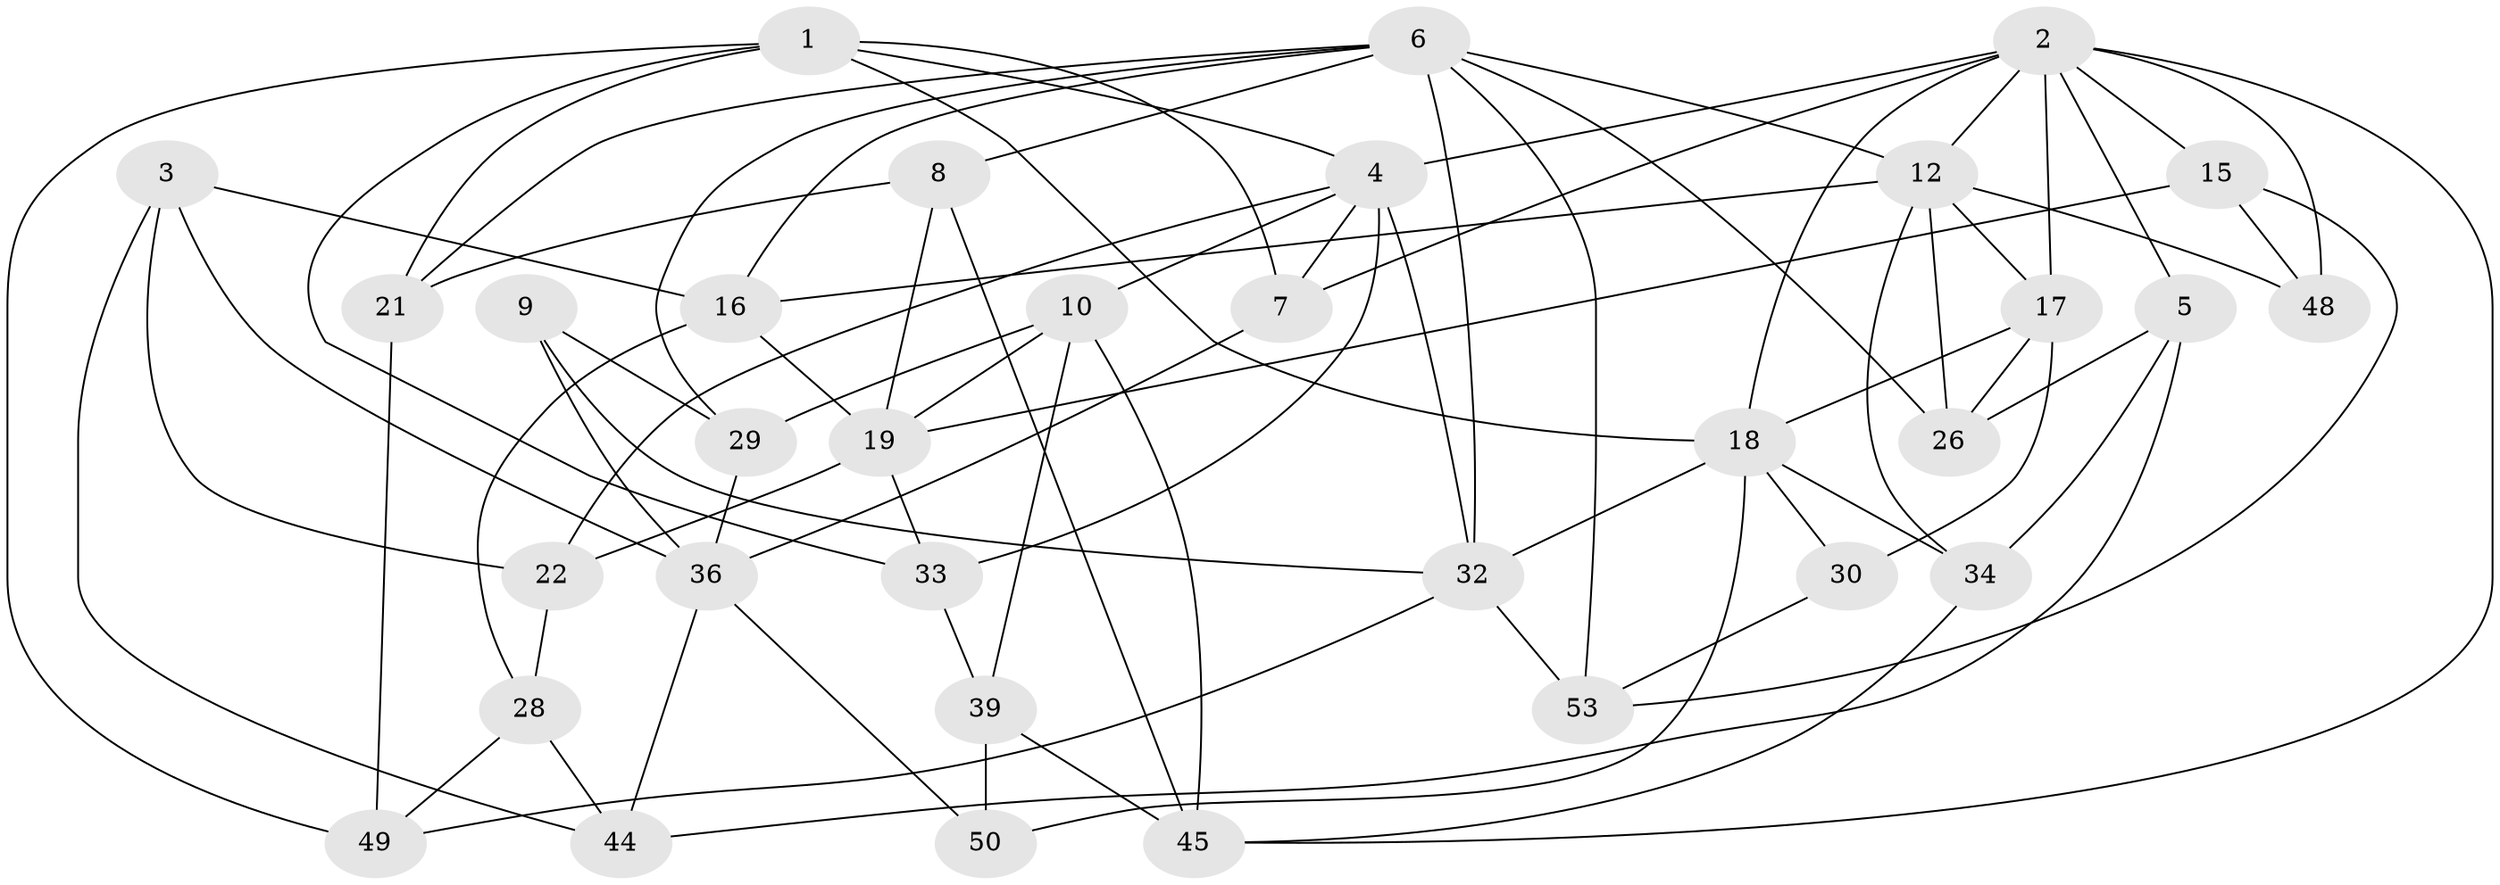 // original degree distribution, {4: 1.0}
// Generated by graph-tools (version 1.1) at 2025/20/03/04/25 18:20:28]
// undirected, 33 vertices, 79 edges
graph export_dot {
graph [start="1"]
  node [color=gray90,style=filled];
  1 [super="+23"];
  2 [super="+35+27"];
  3;
  4 [super="+37+20"];
  5;
  6 [super="+38+14"];
  7;
  8;
  9;
  10 [super="+11"];
  12 [super="+13"];
  15;
  16 [super="+42"];
  17 [super="+41"];
  18 [super="+25+51"];
  19 [super="+31"];
  21;
  22;
  26;
  28;
  29 [super="+47"];
  30;
  32 [super="+43"];
  33;
  34;
  36 [super="+54"];
  39 [super="+52"];
  44;
  45 [super="+46"];
  48;
  49;
  50;
  53;
  1 -- 7;
  1 -- 21;
  1 -- 49;
  1 -- 33;
  1 -- 4;
  1 -- 18;
  2 -- 17 [weight=2];
  2 -- 48 [weight=2];
  2 -- 5;
  2 -- 45;
  2 -- 7;
  2 -- 12;
  2 -- 15;
  2 -- 4 [weight=2];
  2 -- 18;
  3 -- 44;
  3 -- 22;
  3 -- 36;
  3 -- 16;
  4 -- 7;
  4 -- 33;
  4 -- 32;
  4 -- 22;
  4 -- 10;
  5 -- 44;
  5 -- 34;
  5 -- 26;
  6 -- 8;
  6 -- 21;
  6 -- 26;
  6 -- 12;
  6 -- 53;
  6 -- 29;
  6 -- 16;
  6 -- 32;
  7 -- 36;
  8 -- 45;
  8 -- 21;
  8 -- 19;
  9 -- 36;
  9 -- 32;
  9 -- 29 [weight=2];
  10 -- 39;
  10 -- 29 [weight=2];
  10 -- 45;
  10 -- 19;
  12 -- 17;
  12 -- 16 [weight=2];
  12 -- 48;
  12 -- 34;
  12 -- 26;
  15 -- 48;
  15 -- 19;
  15 -- 53;
  16 -- 28;
  16 -- 19;
  17 -- 18;
  17 -- 26;
  17 -- 30;
  18 -- 32;
  18 -- 34;
  18 -- 30 [weight=2];
  18 -- 50;
  19 -- 33;
  19 -- 22;
  21 -- 49;
  22 -- 28;
  28 -- 49;
  28 -- 44;
  29 -- 36;
  30 -- 53;
  32 -- 49;
  32 -- 53;
  33 -- 39;
  34 -- 45;
  36 -- 50;
  36 -- 44;
  39 -- 50 [weight=2];
  39 -- 45 [weight=2];
}
